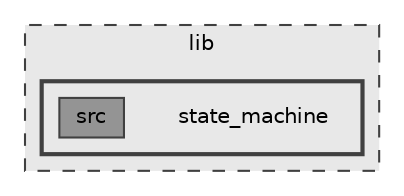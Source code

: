 digraph "lib/state_machine"
{
 // LATEX_PDF_SIZE
  bgcolor="transparent";
  edge [fontname=Helvetica,fontsize=10,labelfontname=Helvetica,labelfontsize=10];
  node [fontname=Helvetica,fontsize=10,shape=box,height=0.2,width=0.4];
  compound=true
  subgraph clusterdir_97aefd0d527b934f1d99a682da8fe6a9 {
    graph [ bgcolor="#e8e8e8", pencolor="grey25", label="lib", fontname=Helvetica,fontsize=10 style="filled,dashed", URL="dir_97aefd0d527b934f1d99a682da8fe6a9.html",tooltip=""]
  subgraph clusterdir_d2e57318d5adef90542a8df15206bbb9 {
    graph [ bgcolor="#e8e8e8", pencolor="grey25", label="", fontname=Helvetica,fontsize=10 style="filled,bold", URL="dir_d2e57318d5adef90542a8df15206bbb9.html",tooltip=""]
    dir_d2e57318d5adef90542a8df15206bbb9 [shape=plaintext, label="state_machine"];
  dir_ac8965b9937664d54a6c45dcc3182f56 [label="src", fillcolor="#949494", color="grey25", style="filled", URL="dir_ac8965b9937664d54a6c45dcc3182f56.html",tooltip=""];
  }
  }
}
